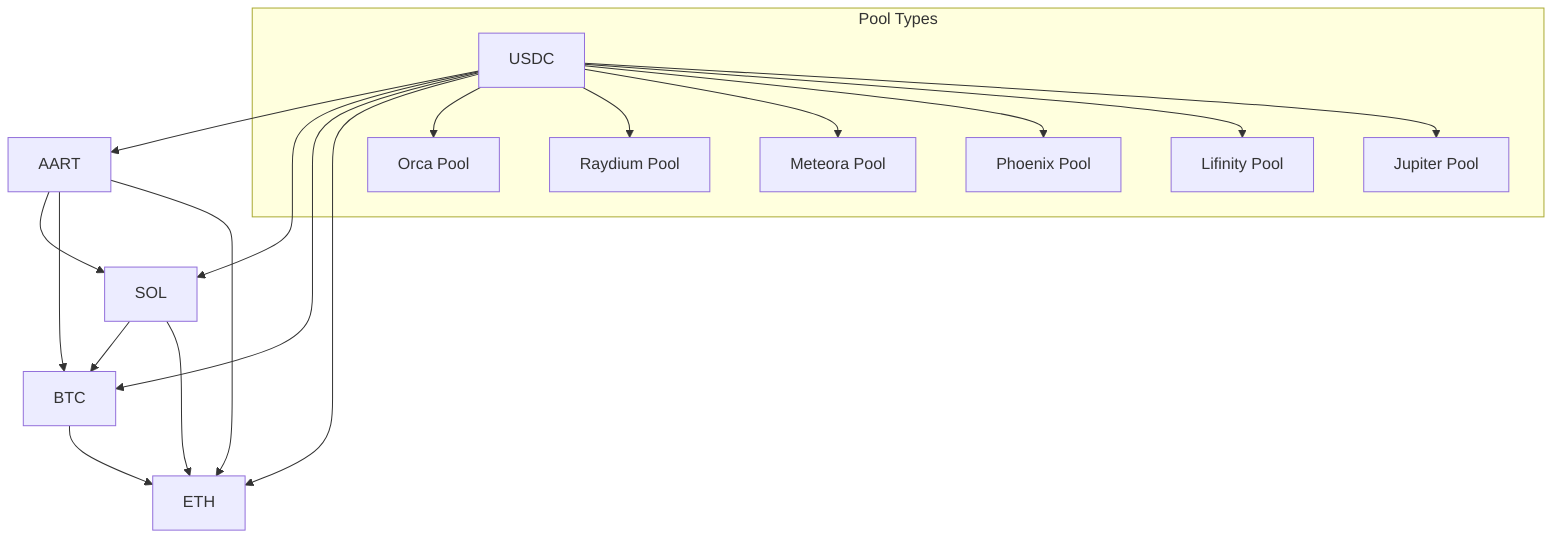 graph TD
    A[USDC] --> B[AART]
    A --> C[SOL]
    A --> D[BTC]
    A --> E[ETH]
    B --> C
    B --> D
    B --> E
    C --> D
    C --> E
    D --> E

    subgraph "Pool Types"
        A --> A1[Orca Pool]
        A --> A2[Raydium Pool]
        A --> A3[Meteora Pool]
        A --> A4[Phoenix Pool]
        A --> A5[Lifinity Pool]
        A --> A6[Jupiter Pool]
    end